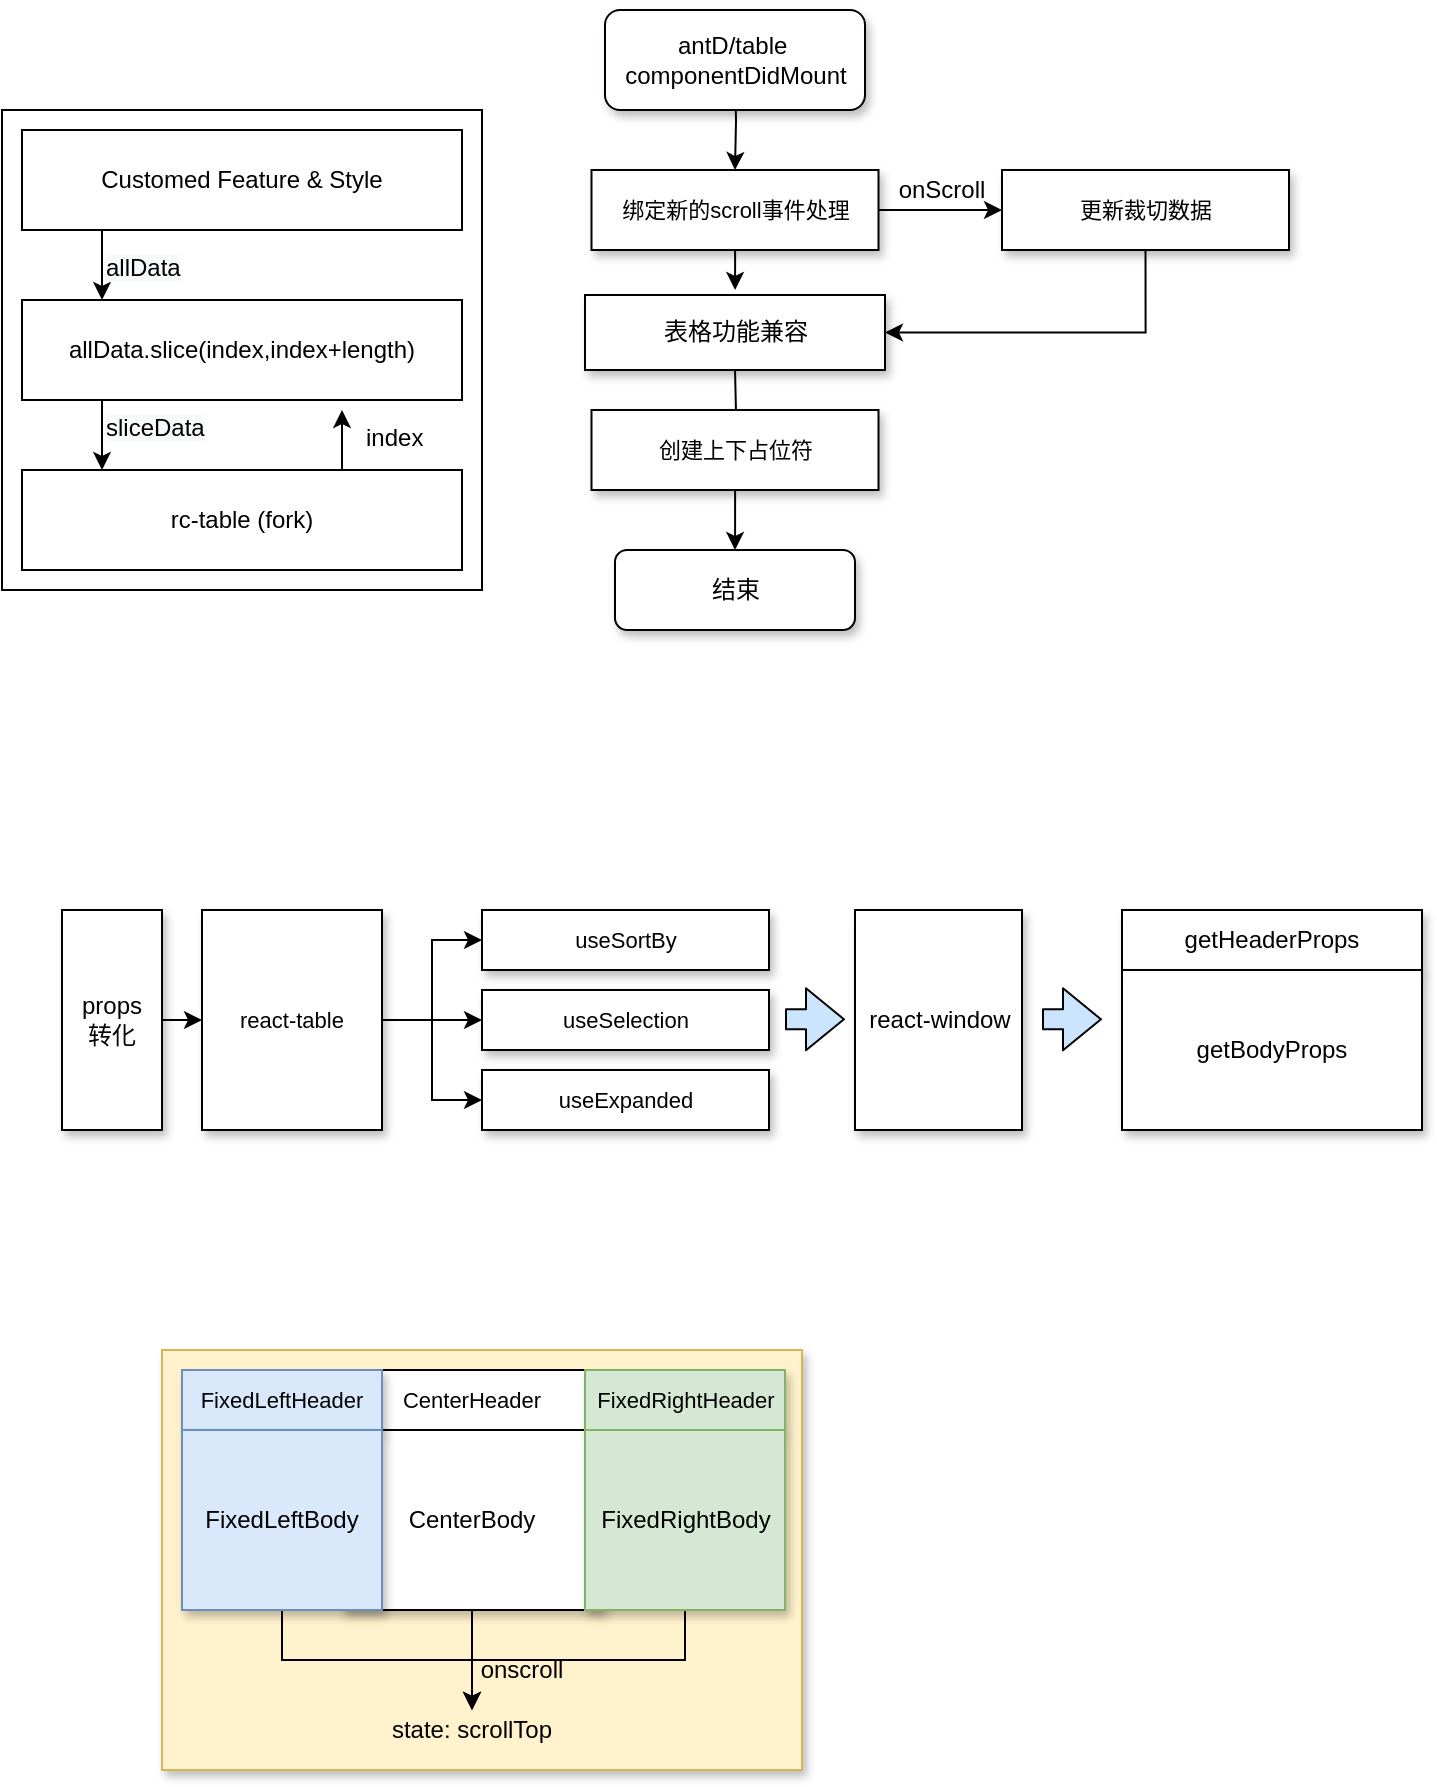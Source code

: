 <mxfile version="14.4.3" type="github">
  <diagram id="eVsVK6MXpdVOv8O7540l" name="Page-1">
    <mxGraphModel dx="983" dy="492" grid="1" gridSize="10" guides="1" tooltips="1" connect="1" arrows="1" fold="1" page="1" pageScale="1" pageWidth="827" pageHeight="1169" math="0" shadow="0">
      <root>
        <mxCell id="0" />
        <mxCell id="1" parent="0" />
        <mxCell id="5GNC8V3O8vAYi4N-6kPA-76" value="" style="rounded=0;whiteSpace=wrap;html=1;shadow=1;fillColor=#fff2cc;strokeColor=#d6b656;" vertex="1" parent="1">
          <mxGeometry x="120" y="740" width="320" height="210" as="geometry" />
        </mxCell>
        <mxCell id="5GNC8V3O8vAYi4N-6kPA-80" style="edgeStyle=orthogonalEdgeStyle;rounded=0;orthogonalLoop=1;jettySize=auto;html=1;exitX=0.5;exitY=1;exitDx=0;exitDy=0;fillColor=#CCE5FF;entryX=0.5;entryY=0;entryDx=0;entryDy=0;" edge="1" parent="1" source="5GNC8V3O8vAYi4N-6kPA-75" target="5GNC8V3O8vAYi4N-6kPA-78">
          <mxGeometry relative="1" as="geometry">
            <mxPoint x="274.931" y="900" as="targetPoint" />
          </mxGeometry>
        </mxCell>
        <mxCell id="5GNC8V3O8vAYi4N-6kPA-75" value="CenterBody" style="rounded=0;whiteSpace=wrap;html=1;shadow=1;" vertex="1" parent="1">
          <mxGeometry x="210" y="780" width="130" height="90" as="geometry" />
        </mxCell>
        <mxCell id="5GNC8V3O8vAYi4N-6kPA-74" value="&lt;span style=&quot;font-size: 11px&quot;&gt;CenterHeader&lt;/span&gt;" style="rounded=0;whiteSpace=wrap;html=1;shadow=0;" vertex="1" parent="1">
          <mxGeometry x="210" y="750" width="130" height="30" as="geometry" />
        </mxCell>
        <mxCell id="5GNC8V3O8vAYi4N-6kPA-71" value="&lt;span style=&quot;font-size: 11px&quot;&gt;FixedLeftHeader&lt;/span&gt;" style="rounded=0;whiteSpace=wrap;html=1;shadow=1;fillColor=#dae8fc;strokeColor=#6c8ebf;" vertex="1" parent="1">
          <mxGeometry x="130" y="750" width="100" height="30" as="geometry" />
        </mxCell>
        <mxCell id="5GNC8V3O8vAYi4N-6kPA-2" value="" style="whiteSpace=wrap;html=1;aspect=fixed;" vertex="1" parent="1">
          <mxGeometry x="40" y="120" width="240" height="240" as="geometry" />
        </mxCell>
        <mxCell id="5GNC8V3O8vAYi4N-6kPA-3" value="Customed Feature &amp;amp; Style" style="rounded=0;whiteSpace=wrap;html=1;" vertex="1" parent="1">
          <mxGeometry x="50" y="130" width="220" height="50" as="geometry" />
        </mxCell>
        <mxCell id="5GNC8V3O8vAYi4N-6kPA-4" value="rc-table (fork)" style="rounded=0;whiteSpace=wrap;html=1;" vertex="1" parent="1">
          <mxGeometry x="50" y="300" width="220" height="50" as="geometry" />
        </mxCell>
        <mxCell id="5GNC8V3O8vAYi4N-6kPA-5" value="allData.slice(index,index+length)" style="rounded=0;whiteSpace=wrap;html=1;" vertex="1" parent="1">
          <mxGeometry x="50" y="215" width="220" height="50" as="geometry" />
        </mxCell>
        <mxCell id="5GNC8V3O8vAYi4N-6kPA-6" value="" style="endArrow=classic;html=1;" edge="1" parent="1">
          <mxGeometry width="50" height="50" relative="1" as="geometry">
            <mxPoint x="90" y="180" as="sourcePoint" />
            <mxPoint x="90" y="215" as="targetPoint" />
          </mxGeometry>
        </mxCell>
        <mxCell id="5GNC8V3O8vAYi4N-6kPA-7" value="" style="endArrow=classic;html=1;" edge="1" parent="1">
          <mxGeometry width="50" height="50" relative="1" as="geometry">
            <mxPoint x="90" y="265" as="sourcePoint" />
            <mxPoint x="90" y="300" as="targetPoint" />
          </mxGeometry>
        </mxCell>
        <mxCell id="5GNC8V3O8vAYi4N-6kPA-8" value="&lt;span style=&quot;color: rgb(0 , 0 , 0) ; font-family: &amp;#34;helvetica&amp;#34; ; font-size: 12px ; font-style: normal ; font-weight: 400 ; letter-spacing: normal ; text-align: center ; text-indent: 0px ; text-transform: none ; word-spacing: 0px ; background-color: rgb(248 , 249 , 250) ; display: inline ; float: none&quot;&gt;allData&lt;/span&gt;" style="text;whiteSpace=wrap;html=1;" vertex="1" parent="1">
          <mxGeometry x="90" y="185" width="170" height="30" as="geometry" />
        </mxCell>
        <mxCell id="5GNC8V3O8vAYi4N-6kPA-9" value="&lt;div style=&quot;text-align: center&quot;&gt;&lt;span&gt;&lt;font face=&quot;helvetica&quot;&gt;index&lt;/font&gt;&lt;/span&gt;&lt;/div&gt;" style="text;whiteSpace=wrap;html=1;" vertex="1" parent="1">
          <mxGeometry x="220" y="270" width="50" height="30" as="geometry" />
        </mxCell>
        <mxCell id="5GNC8V3O8vAYi4N-6kPA-10" value="" style="endArrow=classic;html=1;" edge="1" parent="1">
          <mxGeometry width="50" height="50" relative="1" as="geometry">
            <mxPoint x="210" y="300" as="sourcePoint" />
            <mxPoint x="210" y="270" as="targetPoint" />
          </mxGeometry>
        </mxCell>
        <mxCell id="5GNC8V3O8vAYi4N-6kPA-11" value="&lt;span style=&quot;color: rgb(0 , 0 , 0) ; font-family: &amp;#34;helvetica&amp;#34; ; font-size: 12px ; font-style: normal ; font-weight: 400 ; letter-spacing: normal ; text-align: center ; text-indent: 0px ; text-transform: none ; word-spacing: 0px ; background-color: rgb(248 , 249 , 250) ; display: inline ; float: none&quot;&gt;sliceData&lt;/span&gt;" style="text;whiteSpace=wrap;html=1;" vertex="1" parent="1">
          <mxGeometry x="90" y="265" width="60" height="30" as="geometry" />
        </mxCell>
        <mxCell id="5GNC8V3O8vAYi4N-6kPA-28" value="" style="edgeStyle=orthogonalEdgeStyle;rounded=0;orthogonalLoop=1;jettySize=auto;html=1;entryX=0.5;entryY=0;entryDx=0;entryDy=0;" edge="1" parent="1" target="5GNC8V3O8vAYi4N-6kPA-31">
          <mxGeometry relative="1" as="geometry">
            <mxPoint x="406.517" y="100" as="sourcePoint" />
            <mxPoint x="407" y="130" as="targetPoint" />
          </mxGeometry>
        </mxCell>
        <mxCell id="5GNC8V3O8vAYi4N-6kPA-35" value="" style="edgeStyle=orthogonalEdgeStyle;rounded=0;orthogonalLoop=1;jettySize=auto;html=1;" edge="1" parent="1" source="5GNC8V3O8vAYi4N-6kPA-31">
          <mxGeometry relative="1" as="geometry">
            <mxPoint x="406.517" y="210" as="targetPoint" />
          </mxGeometry>
        </mxCell>
        <mxCell id="5GNC8V3O8vAYi4N-6kPA-50" style="edgeStyle=orthogonalEdgeStyle;rounded=0;orthogonalLoop=1;jettySize=auto;html=1;exitX=1;exitY=0.5;exitDx=0;exitDy=0;entryX=0;entryY=0.5;entryDx=0;entryDy=0;fillColor=#CCE5FF;" edge="1" parent="1" source="5GNC8V3O8vAYi4N-6kPA-31" target="5GNC8V3O8vAYi4N-6kPA-36">
          <mxGeometry relative="1" as="geometry" />
        </mxCell>
        <mxCell id="5GNC8V3O8vAYi4N-6kPA-31" value="&lt;font style=&quot;font-size: 11px&quot;&gt;绑定新的scroll事件处理&lt;/font&gt;" style="rounded=0;whiteSpace=wrap;html=1;shadow=1;" vertex="1" parent="1">
          <mxGeometry x="334.75" y="150" width="143.5" height="40" as="geometry" />
        </mxCell>
        <mxCell id="5GNC8V3O8vAYi4N-6kPA-39" value="" style="edgeStyle=orthogonalEdgeStyle;rounded=0;orthogonalLoop=1;jettySize=auto;html=1;" edge="1" parent="1" target="5GNC8V3O8vAYi4N-6kPA-38">
          <mxGeometry relative="1" as="geometry">
            <mxPoint x="406.517" y="250.0" as="sourcePoint" />
          </mxGeometry>
        </mxCell>
        <mxCell id="5GNC8V3O8vAYi4N-6kPA-52" style="edgeStyle=orthogonalEdgeStyle;rounded=0;orthogonalLoop=1;jettySize=auto;html=1;exitX=0.5;exitY=1;exitDx=0;exitDy=0;entryX=1;entryY=0.5;entryDx=0;entryDy=0;fillColor=#CCE5FF;" edge="1" parent="1" source="5GNC8V3O8vAYi4N-6kPA-36" target="5GNC8V3O8vAYi4N-6kPA-49">
          <mxGeometry relative="1" as="geometry" />
        </mxCell>
        <mxCell id="5GNC8V3O8vAYi4N-6kPA-36" value="&lt;span style=&quot;font-size: 11px&quot;&gt;更新裁切数据&lt;/span&gt;" style="rounded=0;whiteSpace=wrap;html=1;shadow=1;" vertex="1" parent="1">
          <mxGeometry x="540" y="150" width="143.5" height="40" as="geometry" />
        </mxCell>
        <mxCell id="5GNC8V3O8vAYi4N-6kPA-41" value="" style="edgeStyle=orthogonalEdgeStyle;rounded=0;orthogonalLoop=1;jettySize=auto;html=1;" edge="1" parent="1" source="5GNC8V3O8vAYi4N-6kPA-38" target="5GNC8V3O8vAYi4N-6kPA-40">
          <mxGeometry relative="1" as="geometry" />
        </mxCell>
        <mxCell id="5GNC8V3O8vAYi4N-6kPA-38" value="&lt;span style=&quot;font-size: 11px&quot;&gt;创建上下占位符&lt;/span&gt;" style="rounded=0;whiteSpace=wrap;html=1;shadow=1;" vertex="1" parent="1">
          <mxGeometry x="334.75" y="270" width="143.5" height="40" as="geometry" />
        </mxCell>
        <mxCell id="5GNC8V3O8vAYi4N-6kPA-40" value="结束" style="rounded=1;whiteSpace=wrap;html=1;shadow=1;" vertex="1" parent="1">
          <mxGeometry x="346.5" y="340" width="120" height="40" as="geometry" />
        </mxCell>
        <mxCell id="5GNC8V3O8vAYi4N-6kPA-43" value="antD/table&amp;nbsp;&lt;br&gt;&lt;span style=&quot;font-family: &amp;#34;helvetica&amp;#34;&quot;&gt;componentDidMount&lt;/span&gt;" style="rounded=1;whiteSpace=wrap;html=1;shadow=1;" vertex="1" parent="1">
          <mxGeometry x="341.5" y="70" width="130" height="50" as="geometry" />
        </mxCell>
        <mxCell id="5GNC8V3O8vAYi4N-6kPA-49" value="表格功能兼容" style="rounded=0;whiteSpace=wrap;html=1;shadow=1;" vertex="1" parent="1">
          <mxGeometry x="331.5" y="212.5" width="150" height="37.5" as="geometry" />
        </mxCell>
        <mxCell id="5GNC8V3O8vAYi4N-6kPA-51" value="onScroll" style="text;html=1;strokeColor=none;fillColor=none;align=center;verticalAlign=middle;whiteSpace=wrap;rounded=0;shadow=1;" vertex="1" parent="1">
          <mxGeometry x="490" y="150" width="40" height="20" as="geometry" />
        </mxCell>
        <mxCell id="5GNC8V3O8vAYi4N-6kPA-66" style="edgeStyle=orthogonalEdgeStyle;rounded=0;orthogonalLoop=1;jettySize=auto;html=1;exitX=1;exitY=0.5;exitDx=0;exitDy=0;entryX=0;entryY=0.5;entryDx=0;entryDy=0;fillColor=#CCE5FF;" edge="1" parent="1" source="5GNC8V3O8vAYi4N-6kPA-53" target="5GNC8V3O8vAYi4N-6kPA-54">
          <mxGeometry relative="1" as="geometry" />
        </mxCell>
        <mxCell id="5GNC8V3O8vAYi4N-6kPA-53" value="props&lt;br&gt;转化" style="rounded=0;whiteSpace=wrap;html=1;shadow=1;" vertex="1" parent="1">
          <mxGeometry x="70" y="520" width="50" height="110" as="geometry" />
        </mxCell>
        <mxCell id="5GNC8V3O8vAYi4N-6kPA-57" value="" style="edgeStyle=orthogonalEdgeStyle;rounded=0;orthogonalLoop=1;jettySize=auto;html=1;fillColor=#CCE5FF;" edge="1" parent="1" source="5GNC8V3O8vAYi4N-6kPA-54" target="5GNC8V3O8vAYi4N-6kPA-56">
          <mxGeometry relative="1" as="geometry" />
        </mxCell>
        <mxCell id="5GNC8V3O8vAYi4N-6kPA-61" style="edgeStyle=orthogonalEdgeStyle;rounded=0;orthogonalLoop=1;jettySize=auto;html=1;exitX=1;exitY=0.5;exitDx=0;exitDy=0;fillColor=#CCE5FF;" edge="1" parent="1" source="5GNC8V3O8vAYi4N-6kPA-54" target="5GNC8V3O8vAYi4N-6kPA-58">
          <mxGeometry relative="1" as="geometry" />
        </mxCell>
        <mxCell id="5GNC8V3O8vAYi4N-6kPA-62" style="edgeStyle=orthogonalEdgeStyle;rounded=0;orthogonalLoop=1;jettySize=auto;html=1;exitX=1;exitY=0.5;exitDx=0;exitDy=0;entryX=0;entryY=0.5;entryDx=0;entryDy=0;fillColor=#CCE5FF;" edge="1" parent="1" source="5GNC8V3O8vAYi4N-6kPA-54" target="5GNC8V3O8vAYi4N-6kPA-59">
          <mxGeometry relative="1" as="geometry" />
        </mxCell>
        <mxCell id="5GNC8V3O8vAYi4N-6kPA-54" value="&lt;span style=&quot;font-size: 11px&quot;&gt;react-table&lt;/span&gt;" style="rounded=0;whiteSpace=wrap;html=1;shadow=1;" vertex="1" parent="1">
          <mxGeometry x="140" y="520" width="90" height="110" as="geometry" />
        </mxCell>
        <mxCell id="5GNC8V3O8vAYi4N-6kPA-56" value="&lt;span style=&quot;font-size: 11px&quot;&gt;useSortBy&lt;/span&gt;" style="rounded=0;whiteSpace=wrap;html=1;shadow=1;" vertex="1" parent="1">
          <mxGeometry x="280" y="520" width="143.5" height="30" as="geometry" />
        </mxCell>
        <mxCell id="5GNC8V3O8vAYi4N-6kPA-58" value="&lt;span style=&quot;font-size: 11px&quot;&gt;useSelection&lt;/span&gt;" style="rounded=0;whiteSpace=wrap;html=1;shadow=1;" vertex="1" parent="1">
          <mxGeometry x="280" y="560" width="143.5" height="30" as="geometry" />
        </mxCell>
        <mxCell id="5GNC8V3O8vAYi4N-6kPA-59" value="&lt;span style=&quot;font-size: 11px&quot;&gt;useExpanded&lt;/span&gt;" style="rounded=0;whiteSpace=wrap;html=1;shadow=1;" vertex="1" parent="1">
          <mxGeometry x="280" y="600" width="143.5" height="30" as="geometry" />
        </mxCell>
        <mxCell id="5GNC8V3O8vAYi4N-6kPA-63" value="getHeaderProps" style="rounded=0;whiteSpace=wrap;html=1;shadow=1;" vertex="1" parent="1">
          <mxGeometry x="600" y="520" width="150" height="30" as="geometry" />
        </mxCell>
        <mxCell id="5GNC8V3O8vAYi4N-6kPA-64" value="getBodyProps" style="rounded=0;whiteSpace=wrap;html=1;shadow=1;" vertex="1" parent="1">
          <mxGeometry x="600" y="550" width="150" height="80" as="geometry" />
        </mxCell>
        <mxCell id="5GNC8V3O8vAYi4N-6kPA-65" value="" style="shape=flexArrow;endArrow=classic;html=1;fillColor=#CCE5FF;" edge="1" parent="1">
          <mxGeometry width="50" height="50" relative="1" as="geometry">
            <mxPoint x="431.5" y="574.66" as="sourcePoint" />
            <mxPoint x="461.5" y="574.66" as="targetPoint" />
          </mxGeometry>
        </mxCell>
        <mxCell id="5GNC8V3O8vAYi4N-6kPA-67" value="react-window" style="rounded=0;whiteSpace=wrap;html=1;shadow=1;" vertex="1" parent="1">
          <mxGeometry x="466.5" y="520" width="83.5" height="110" as="geometry" />
        </mxCell>
        <mxCell id="5GNC8V3O8vAYi4N-6kPA-69" value="" style="shape=flexArrow;endArrow=classic;html=1;fillColor=#CCE5FF;" edge="1" parent="1">
          <mxGeometry width="50" height="50" relative="1" as="geometry">
            <mxPoint x="560" y="574.66" as="sourcePoint" />
            <mxPoint x="590" y="574.66" as="targetPoint" />
          </mxGeometry>
        </mxCell>
        <mxCell id="5GNC8V3O8vAYi4N-6kPA-79" style="edgeStyle=orthogonalEdgeStyle;rounded=0;orthogonalLoop=1;jettySize=auto;html=1;exitX=0.5;exitY=1;exitDx=0;exitDy=0;fillColor=#CCE5FF;" edge="1" parent="1" source="5GNC8V3O8vAYi4N-6kPA-70" target="5GNC8V3O8vAYi4N-6kPA-78">
          <mxGeometry relative="1" as="geometry" />
        </mxCell>
        <mxCell id="5GNC8V3O8vAYi4N-6kPA-70" value="FixedLeftBody" style="rounded=0;whiteSpace=wrap;html=1;shadow=1;fillColor=#dae8fc;strokeColor=#6c8ebf;" vertex="1" parent="1">
          <mxGeometry x="130" y="780" width="100" height="90" as="geometry" />
        </mxCell>
        <mxCell id="5GNC8V3O8vAYi4N-6kPA-72" value="&lt;span style=&quot;font-size: 11px&quot;&gt;FixedRightHeader&lt;/span&gt;" style="rounded=0;whiteSpace=wrap;html=1;shadow=1;fillColor=#d5e8d4;strokeColor=#82b366;" vertex="1" parent="1">
          <mxGeometry x="331.5" y="750" width="100" height="30" as="geometry" />
        </mxCell>
        <mxCell id="5GNC8V3O8vAYi4N-6kPA-81" style="edgeStyle=orthogonalEdgeStyle;rounded=0;orthogonalLoop=1;jettySize=auto;html=1;exitX=0.5;exitY=1;exitDx=0;exitDy=0;entryX=0.5;entryY=0;entryDx=0;entryDy=0;fillColor=#CCE5FF;" edge="1" parent="1" source="5GNC8V3O8vAYi4N-6kPA-73" target="5GNC8V3O8vAYi4N-6kPA-78">
          <mxGeometry relative="1" as="geometry" />
        </mxCell>
        <mxCell id="5GNC8V3O8vAYi4N-6kPA-73" value="FixedRightBody" style="rounded=0;whiteSpace=wrap;html=1;shadow=1;fillColor=#d5e8d4;strokeColor=#82b366;" vertex="1" parent="1">
          <mxGeometry x="331.5" y="780" width="100" height="90" as="geometry" />
        </mxCell>
        <mxCell id="5GNC8V3O8vAYi4N-6kPA-78" value="state: scrollTop" style="text;html=1;strokeColor=none;fillColor=none;align=center;verticalAlign=middle;whiteSpace=wrap;rounded=0;shadow=1;" vertex="1" parent="1">
          <mxGeometry x="205" y="920" width="140" height="20" as="geometry" />
        </mxCell>
        <mxCell id="5GNC8V3O8vAYi4N-6kPA-82" value="onscroll" style="text;html=1;strokeColor=none;fillColor=none;align=center;verticalAlign=middle;whiteSpace=wrap;rounded=0;shadow=1;" vertex="1" parent="1">
          <mxGeometry x="230" y="890" width="140" height="20" as="geometry" />
        </mxCell>
      </root>
    </mxGraphModel>
  </diagram>
</mxfile>
